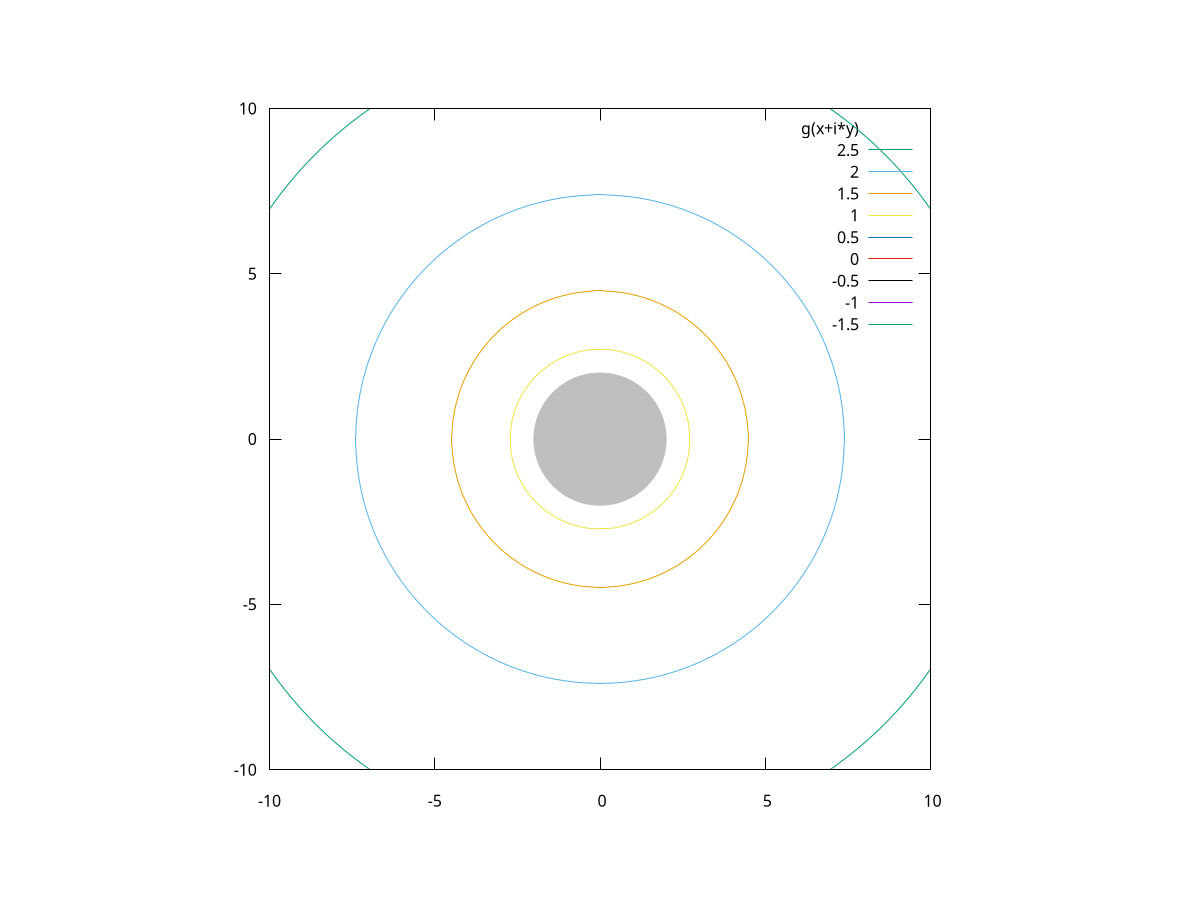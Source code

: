 i={0,1}
C=10
q=1
b=1
#f(z)=q*(z + a*a/z)
f(z)=i*q*log(z)
set isosample 100;
set contour base
set cntrparam levels incremental -10,0.5,10
set view map
set nosurface
set size square
set size ratio -1

set xrange [-C:C]
set yrange [-C:C]

a=2
set object 1 circle at 0,0 size a fc rgb "gray" fs solid front
g(z)=imag(f(z))
splot g(x+i*y)

